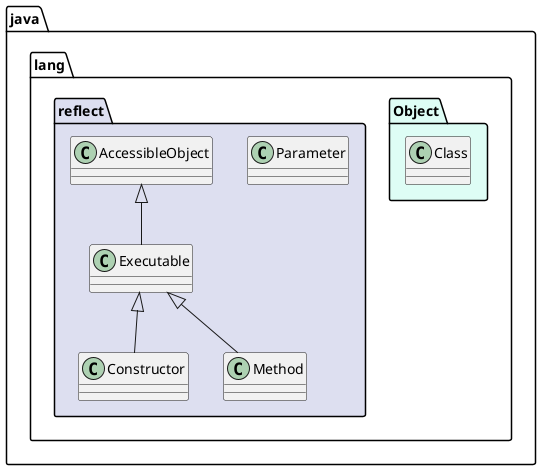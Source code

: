 @startuml
'https://plantuml.com/class-diagram
namespace java.lang.Object #DEFDF5{
    class Class{}
    namespace java.lang.reflect #DDDFF0{
        class Constructor{
        }

        class Parameter{
        }

        class Method{
        }

        class Executable{
        }

        class AccessibleObject{
            }

        AccessibleObject <|-- Executable
        Executable <|-- Method
        Executable <|-- Constructor
    }
}


@enduml